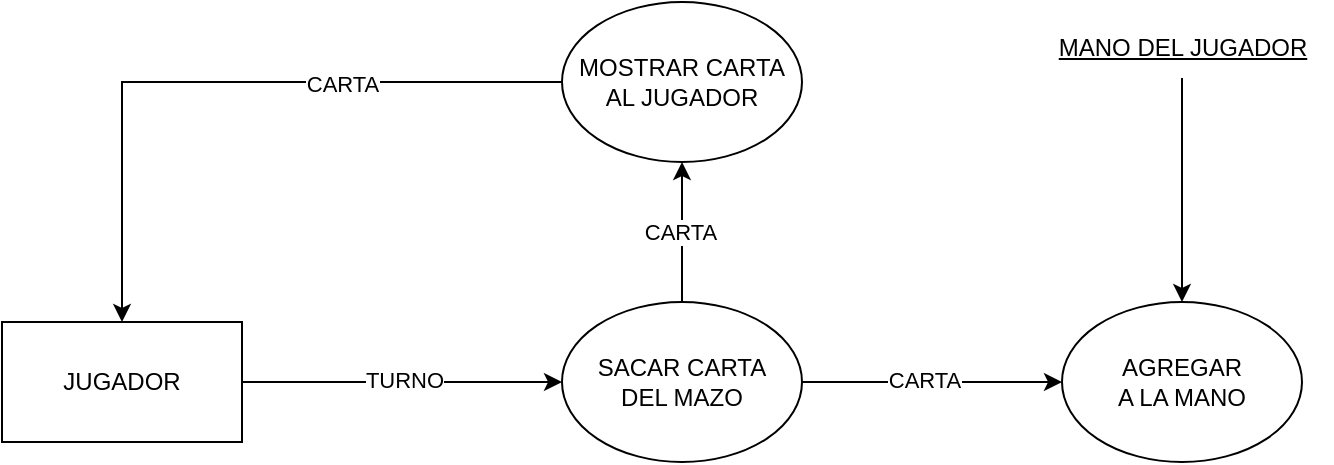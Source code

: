 <mxfile version="21.7.2" type="github">
  <diagram name="Page-1" id="mNgZvDgAI-QuO_4RxU-C">
    <mxGraphModel dx="1114" dy="615" grid="1" gridSize="10" guides="1" tooltips="1" connect="1" arrows="1" fold="1" page="1" pageScale="1" pageWidth="1390" pageHeight="980" math="0" shadow="0">
      <root>
        <mxCell id="0" />
        <mxCell id="1" parent="0" />
        <mxCell id="1CgvkL-WkVbX1gvm920F-4" style="edgeStyle=orthogonalEdgeStyle;rounded=0;orthogonalLoop=1;jettySize=auto;html=1;exitX=1;exitY=0.5;exitDx=0;exitDy=0;entryX=0;entryY=0.5;entryDx=0;entryDy=0;" edge="1" parent="1" source="1CgvkL-WkVbX1gvm920F-1" target="1CgvkL-WkVbX1gvm920F-2">
          <mxGeometry relative="1" as="geometry" />
        </mxCell>
        <mxCell id="1CgvkL-WkVbX1gvm920F-7" value="TURNO" style="edgeLabel;html=1;align=center;verticalAlign=middle;resizable=0;points=[];" vertex="1" connectable="0" parent="1CgvkL-WkVbX1gvm920F-4">
          <mxGeometry x="0.013" y="1" relative="1" as="geometry">
            <mxPoint as="offset" />
          </mxGeometry>
        </mxCell>
        <mxCell id="1CgvkL-WkVbX1gvm920F-1" value="JUGADOR" style="rounded=0;whiteSpace=wrap;html=1;" vertex="1" parent="1">
          <mxGeometry x="240" y="270" width="120" height="60" as="geometry" />
        </mxCell>
        <mxCell id="1CgvkL-WkVbX1gvm920F-5" style="edgeStyle=orthogonalEdgeStyle;rounded=0;orthogonalLoop=1;jettySize=auto;html=1;exitX=1;exitY=0.5;exitDx=0;exitDy=0;entryX=0;entryY=0.5;entryDx=0;entryDy=0;" edge="1" parent="1" source="1CgvkL-WkVbX1gvm920F-2" target="1CgvkL-WkVbX1gvm920F-3">
          <mxGeometry relative="1" as="geometry" />
        </mxCell>
        <mxCell id="1CgvkL-WkVbX1gvm920F-6" value="CARTA" style="edgeLabel;html=1;align=center;verticalAlign=middle;resizable=0;points=[];" vertex="1" connectable="0" parent="1CgvkL-WkVbX1gvm920F-5">
          <mxGeometry x="-0.061" y="1" relative="1" as="geometry">
            <mxPoint as="offset" />
          </mxGeometry>
        </mxCell>
        <mxCell id="1CgvkL-WkVbX1gvm920F-12" style="edgeStyle=orthogonalEdgeStyle;rounded=0;orthogonalLoop=1;jettySize=auto;html=1;entryX=0.5;entryY=1;entryDx=0;entryDy=0;" edge="1" parent="1" source="1CgvkL-WkVbX1gvm920F-2" target="1CgvkL-WkVbX1gvm920F-11">
          <mxGeometry relative="1" as="geometry" />
        </mxCell>
        <mxCell id="1CgvkL-WkVbX1gvm920F-13" value="CARTA" style="edgeLabel;html=1;align=center;verticalAlign=middle;resizable=0;points=[];" vertex="1" connectable="0" parent="1CgvkL-WkVbX1gvm920F-12">
          <mxGeometry y="1" relative="1" as="geometry">
            <mxPoint as="offset" />
          </mxGeometry>
        </mxCell>
        <mxCell id="1CgvkL-WkVbX1gvm920F-2" value="&lt;div&gt;SACAR CARTA&lt;/div&gt;&lt;div&gt;DEL MAZO&lt;br&gt;&lt;/div&gt;" style="ellipse;whiteSpace=wrap;html=1;" vertex="1" parent="1">
          <mxGeometry x="520" y="260" width="120" height="80" as="geometry" />
        </mxCell>
        <mxCell id="1CgvkL-WkVbX1gvm920F-3" value="&lt;div&gt;AGREGAR&lt;/div&gt;&lt;div&gt;A LA MANO&lt;br&gt;&lt;/div&gt;" style="ellipse;whiteSpace=wrap;html=1;" vertex="1" parent="1">
          <mxGeometry x="770" y="260" width="120" height="80" as="geometry" />
        </mxCell>
        <mxCell id="1CgvkL-WkVbX1gvm920F-10" style="edgeStyle=orthogonalEdgeStyle;rounded=0;orthogonalLoop=1;jettySize=auto;html=1;entryX=0.5;entryY=0;entryDx=0;entryDy=0;" edge="1" parent="1" source="1CgvkL-WkVbX1gvm920F-8" target="1CgvkL-WkVbX1gvm920F-3">
          <mxGeometry relative="1" as="geometry" />
        </mxCell>
        <mxCell id="1CgvkL-WkVbX1gvm920F-8" value="&lt;u&gt;MANO DEL JUGADOR&lt;br&gt;&lt;/u&gt;" style="text;html=1;align=center;verticalAlign=middle;resizable=0;points=[];autosize=1;strokeColor=none;fillColor=none;" vertex="1" parent="1">
          <mxGeometry x="755" y="118" width="150" height="30" as="geometry" />
        </mxCell>
        <mxCell id="1CgvkL-WkVbX1gvm920F-14" style="edgeStyle=orthogonalEdgeStyle;rounded=0;orthogonalLoop=1;jettySize=auto;html=1;exitX=0;exitY=0.5;exitDx=0;exitDy=0;entryX=0.5;entryY=0;entryDx=0;entryDy=0;" edge="1" parent="1" source="1CgvkL-WkVbX1gvm920F-11" target="1CgvkL-WkVbX1gvm920F-1">
          <mxGeometry relative="1" as="geometry" />
        </mxCell>
        <mxCell id="1CgvkL-WkVbX1gvm920F-15" value="CARTA" style="edgeLabel;html=1;align=center;verticalAlign=middle;resizable=0;points=[];" vertex="1" connectable="0" parent="1CgvkL-WkVbX1gvm920F-14">
          <mxGeometry x="-0.353" y="1" relative="1" as="geometry">
            <mxPoint as="offset" />
          </mxGeometry>
        </mxCell>
        <mxCell id="1CgvkL-WkVbX1gvm920F-11" value="&lt;div&gt;MOSTRAR CARTA&lt;/div&gt;&lt;div&gt;AL JUGADOR&lt;br&gt;&lt;/div&gt;" style="ellipse;whiteSpace=wrap;html=1;" vertex="1" parent="1">
          <mxGeometry x="520" y="110" width="120" height="80" as="geometry" />
        </mxCell>
      </root>
    </mxGraphModel>
  </diagram>
</mxfile>
